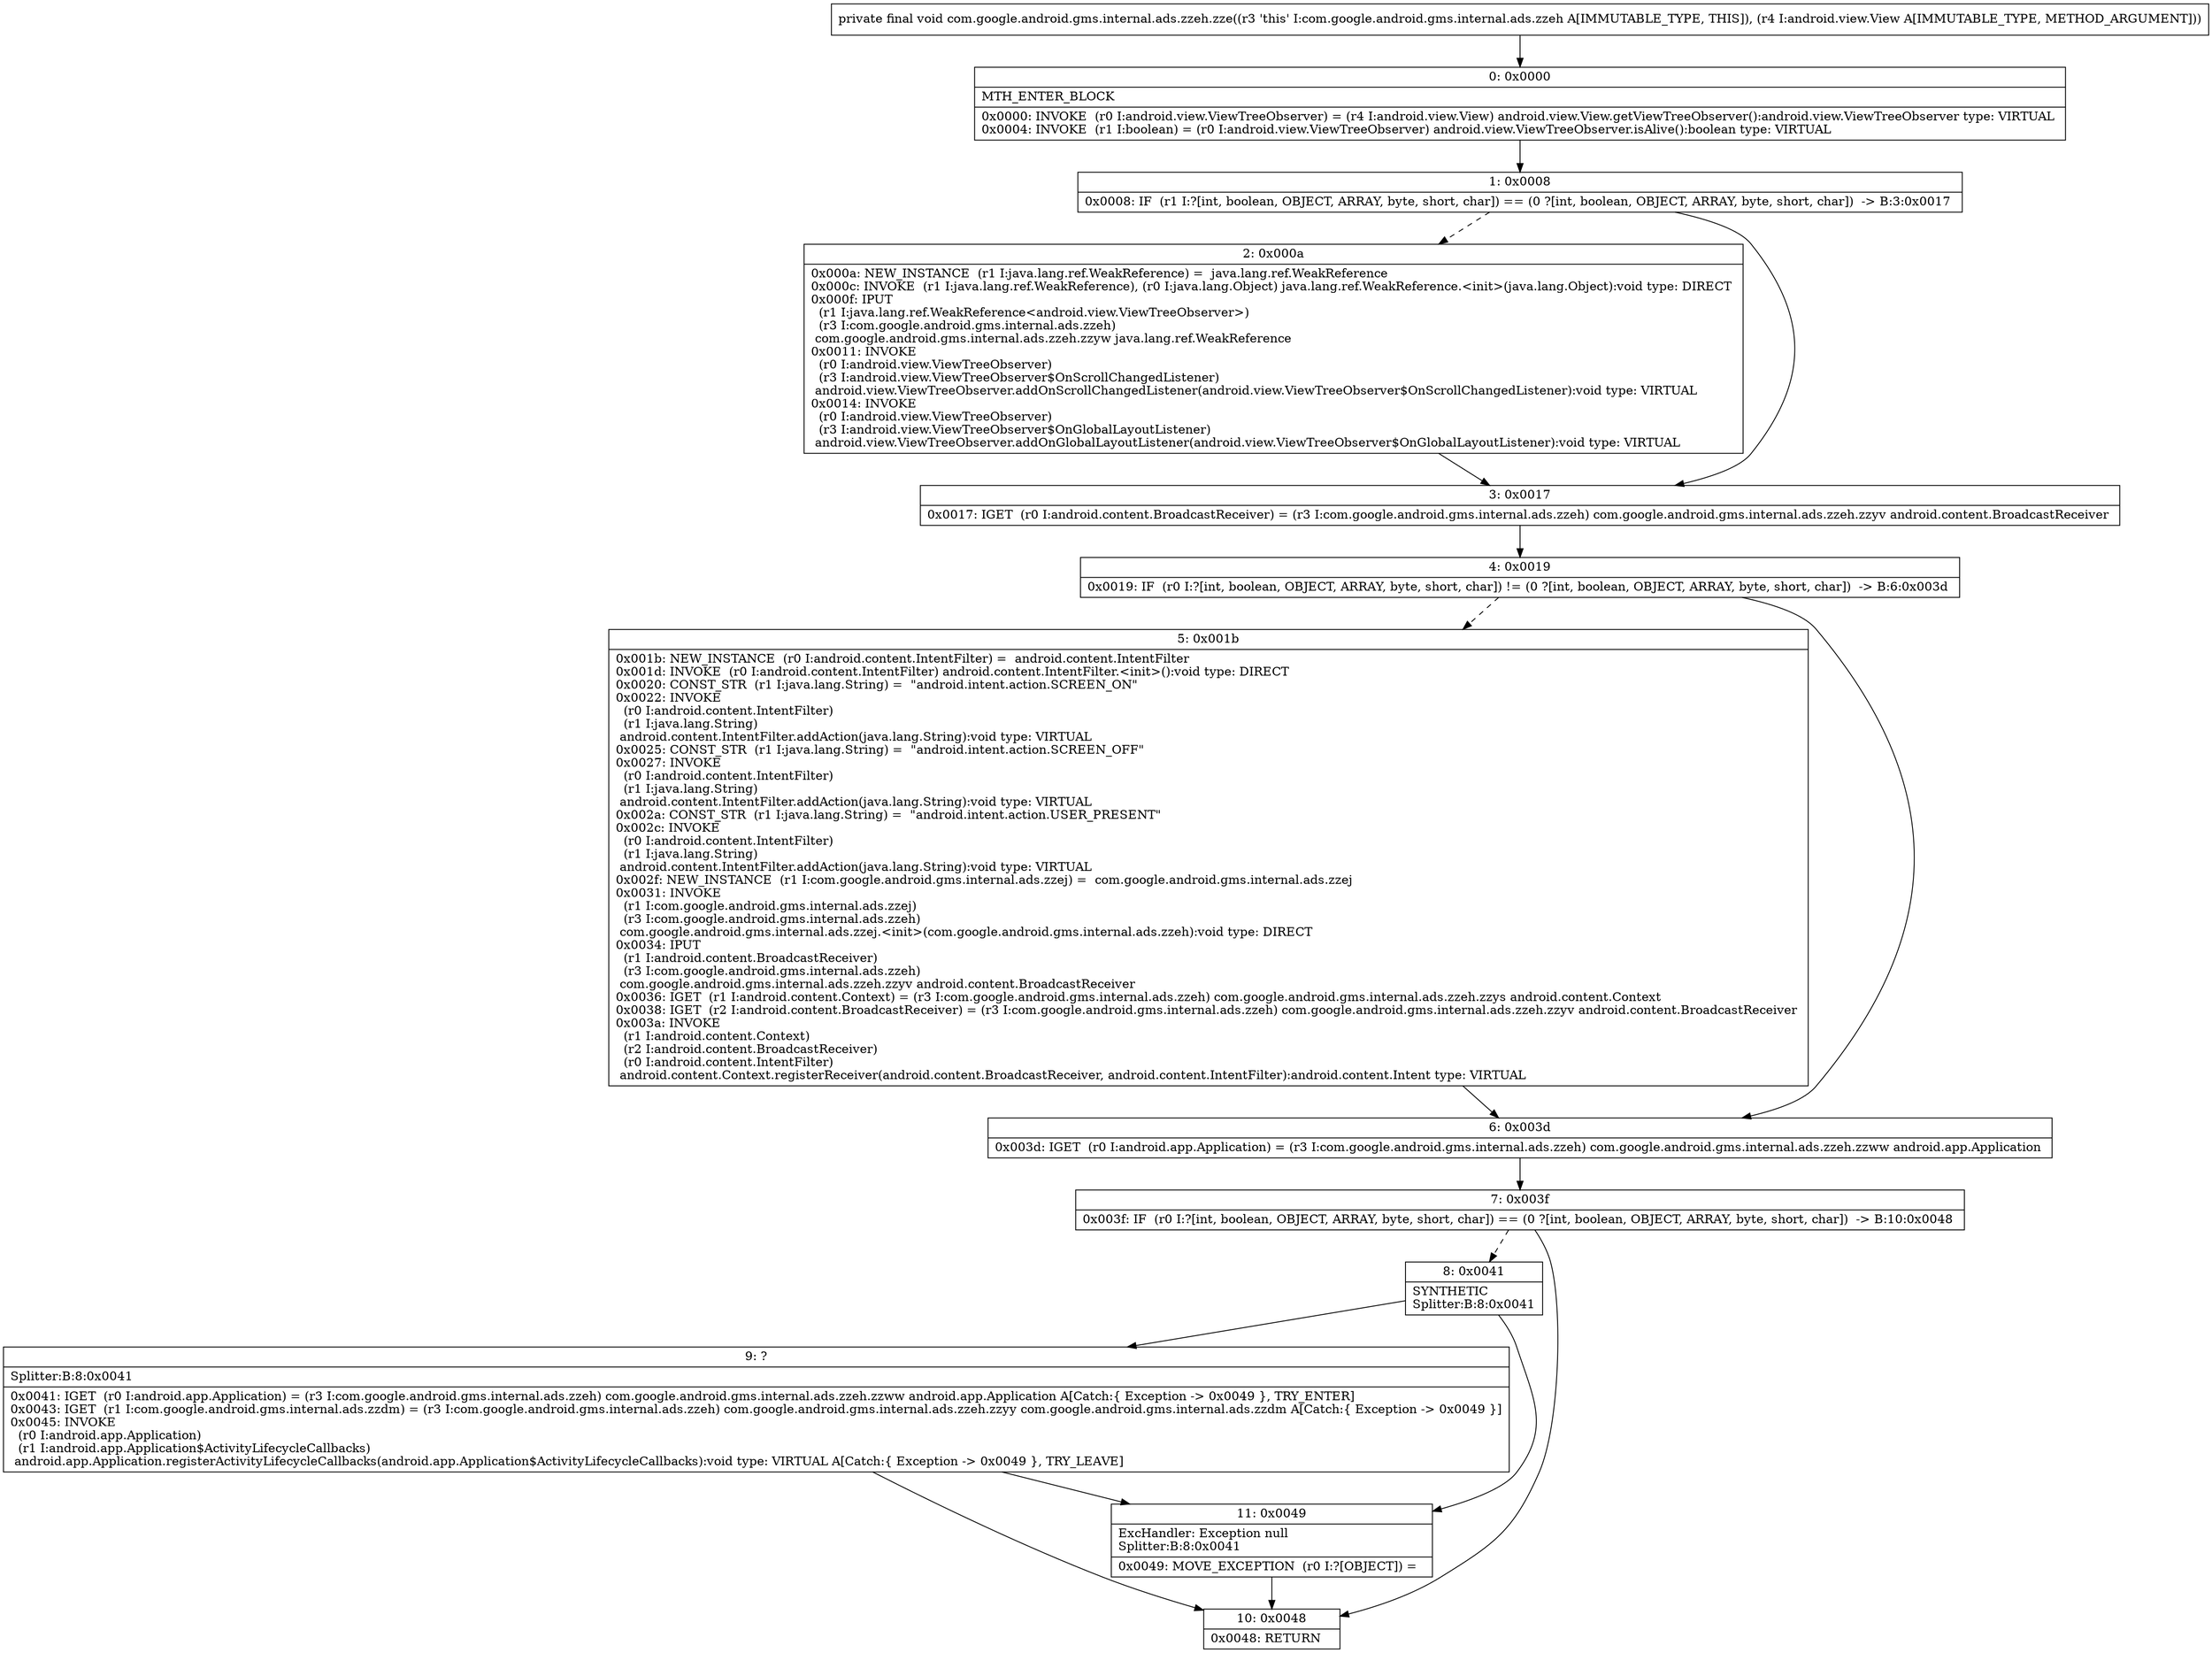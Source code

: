 digraph "CFG forcom.google.android.gms.internal.ads.zzeh.zze(Landroid\/view\/View;)V" {
Node_0 [shape=record,label="{0\:\ 0x0000|MTH_ENTER_BLOCK\l|0x0000: INVOKE  (r0 I:android.view.ViewTreeObserver) = (r4 I:android.view.View) android.view.View.getViewTreeObserver():android.view.ViewTreeObserver type: VIRTUAL \l0x0004: INVOKE  (r1 I:boolean) = (r0 I:android.view.ViewTreeObserver) android.view.ViewTreeObserver.isAlive():boolean type: VIRTUAL \l}"];
Node_1 [shape=record,label="{1\:\ 0x0008|0x0008: IF  (r1 I:?[int, boolean, OBJECT, ARRAY, byte, short, char]) == (0 ?[int, boolean, OBJECT, ARRAY, byte, short, char])  \-\> B:3:0x0017 \l}"];
Node_2 [shape=record,label="{2\:\ 0x000a|0x000a: NEW_INSTANCE  (r1 I:java.lang.ref.WeakReference) =  java.lang.ref.WeakReference \l0x000c: INVOKE  (r1 I:java.lang.ref.WeakReference), (r0 I:java.lang.Object) java.lang.ref.WeakReference.\<init\>(java.lang.Object):void type: DIRECT \l0x000f: IPUT  \l  (r1 I:java.lang.ref.WeakReference\<android.view.ViewTreeObserver\>)\l  (r3 I:com.google.android.gms.internal.ads.zzeh)\l com.google.android.gms.internal.ads.zzeh.zzyw java.lang.ref.WeakReference \l0x0011: INVOKE  \l  (r0 I:android.view.ViewTreeObserver)\l  (r3 I:android.view.ViewTreeObserver$OnScrollChangedListener)\l android.view.ViewTreeObserver.addOnScrollChangedListener(android.view.ViewTreeObserver$OnScrollChangedListener):void type: VIRTUAL \l0x0014: INVOKE  \l  (r0 I:android.view.ViewTreeObserver)\l  (r3 I:android.view.ViewTreeObserver$OnGlobalLayoutListener)\l android.view.ViewTreeObserver.addOnGlobalLayoutListener(android.view.ViewTreeObserver$OnGlobalLayoutListener):void type: VIRTUAL \l}"];
Node_3 [shape=record,label="{3\:\ 0x0017|0x0017: IGET  (r0 I:android.content.BroadcastReceiver) = (r3 I:com.google.android.gms.internal.ads.zzeh) com.google.android.gms.internal.ads.zzeh.zzyv android.content.BroadcastReceiver \l}"];
Node_4 [shape=record,label="{4\:\ 0x0019|0x0019: IF  (r0 I:?[int, boolean, OBJECT, ARRAY, byte, short, char]) != (0 ?[int, boolean, OBJECT, ARRAY, byte, short, char])  \-\> B:6:0x003d \l}"];
Node_5 [shape=record,label="{5\:\ 0x001b|0x001b: NEW_INSTANCE  (r0 I:android.content.IntentFilter) =  android.content.IntentFilter \l0x001d: INVOKE  (r0 I:android.content.IntentFilter) android.content.IntentFilter.\<init\>():void type: DIRECT \l0x0020: CONST_STR  (r1 I:java.lang.String) =  \"android.intent.action.SCREEN_ON\" \l0x0022: INVOKE  \l  (r0 I:android.content.IntentFilter)\l  (r1 I:java.lang.String)\l android.content.IntentFilter.addAction(java.lang.String):void type: VIRTUAL \l0x0025: CONST_STR  (r1 I:java.lang.String) =  \"android.intent.action.SCREEN_OFF\" \l0x0027: INVOKE  \l  (r0 I:android.content.IntentFilter)\l  (r1 I:java.lang.String)\l android.content.IntentFilter.addAction(java.lang.String):void type: VIRTUAL \l0x002a: CONST_STR  (r1 I:java.lang.String) =  \"android.intent.action.USER_PRESENT\" \l0x002c: INVOKE  \l  (r0 I:android.content.IntentFilter)\l  (r1 I:java.lang.String)\l android.content.IntentFilter.addAction(java.lang.String):void type: VIRTUAL \l0x002f: NEW_INSTANCE  (r1 I:com.google.android.gms.internal.ads.zzej) =  com.google.android.gms.internal.ads.zzej \l0x0031: INVOKE  \l  (r1 I:com.google.android.gms.internal.ads.zzej)\l  (r3 I:com.google.android.gms.internal.ads.zzeh)\l com.google.android.gms.internal.ads.zzej.\<init\>(com.google.android.gms.internal.ads.zzeh):void type: DIRECT \l0x0034: IPUT  \l  (r1 I:android.content.BroadcastReceiver)\l  (r3 I:com.google.android.gms.internal.ads.zzeh)\l com.google.android.gms.internal.ads.zzeh.zzyv android.content.BroadcastReceiver \l0x0036: IGET  (r1 I:android.content.Context) = (r3 I:com.google.android.gms.internal.ads.zzeh) com.google.android.gms.internal.ads.zzeh.zzys android.content.Context \l0x0038: IGET  (r2 I:android.content.BroadcastReceiver) = (r3 I:com.google.android.gms.internal.ads.zzeh) com.google.android.gms.internal.ads.zzeh.zzyv android.content.BroadcastReceiver \l0x003a: INVOKE  \l  (r1 I:android.content.Context)\l  (r2 I:android.content.BroadcastReceiver)\l  (r0 I:android.content.IntentFilter)\l android.content.Context.registerReceiver(android.content.BroadcastReceiver, android.content.IntentFilter):android.content.Intent type: VIRTUAL \l}"];
Node_6 [shape=record,label="{6\:\ 0x003d|0x003d: IGET  (r0 I:android.app.Application) = (r3 I:com.google.android.gms.internal.ads.zzeh) com.google.android.gms.internal.ads.zzeh.zzww android.app.Application \l}"];
Node_7 [shape=record,label="{7\:\ 0x003f|0x003f: IF  (r0 I:?[int, boolean, OBJECT, ARRAY, byte, short, char]) == (0 ?[int, boolean, OBJECT, ARRAY, byte, short, char])  \-\> B:10:0x0048 \l}"];
Node_8 [shape=record,label="{8\:\ 0x0041|SYNTHETIC\lSplitter:B:8:0x0041\l}"];
Node_9 [shape=record,label="{9\:\ ?|Splitter:B:8:0x0041\l|0x0041: IGET  (r0 I:android.app.Application) = (r3 I:com.google.android.gms.internal.ads.zzeh) com.google.android.gms.internal.ads.zzeh.zzww android.app.Application A[Catch:\{ Exception \-\> 0x0049 \}, TRY_ENTER]\l0x0043: IGET  (r1 I:com.google.android.gms.internal.ads.zzdm) = (r3 I:com.google.android.gms.internal.ads.zzeh) com.google.android.gms.internal.ads.zzeh.zzyy com.google.android.gms.internal.ads.zzdm A[Catch:\{ Exception \-\> 0x0049 \}]\l0x0045: INVOKE  \l  (r0 I:android.app.Application)\l  (r1 I:android.app.Application$ActivityLifecycleCallbacks)\l android.app.Application.registerActivityLifecycleCallbacks(android.app.Application$ActivityLifecycleCallbacks):void type: VIRTUAL A[Catch:\{ Exception \-\> 0x0049 \}, TRY_LEAVE]\l}"];
Node_10 [shape=record,label="{10\:\ 0x0048|0x0048: RETURN   \l}"];
Node_11 [shape=record,label="{11\:\ 0x0049|ExcHandler: Exception null\lSplitter:B:8:0x0041\l|0x0049: MOVE_EXCEPTION  (r0 I:?[OBJECT]) =  \l}"];
MethodNode[shape=record,label="{private final void com.google.android.gms.internal.ads.zzeh.zze((r3 'this' I:com.google.android.gms.internal.ads.zzeh A[IMMUTABLE_TYPE, THIS]), (r4 I:android.view.View A[IMMUTABLE_TYPE, METHOD_ARGUMENT])) }"];
MethodNode -> Node_0;
Node_0 -> Node_1;
Node_1 -> Node_2[style=dashed];
Node_1 -> Node_3;
Node_2 -> Node_3;
Node_3 -> Node_4;
Node_4 -> Node_5[style=dashed];
Node_4 -> Node_6;
Node_5 -> Node_6;
Node_6 -> Node_7;
Node_7 -> Node_8[style=dashed];
Node_7 -> Node_10;
Node_8 -> Node_9;
Node_8 -> Node_11;
Node_9 -> Node_10;
Node_9 -> Node_11;
Node_11 -> Node_10;
}

